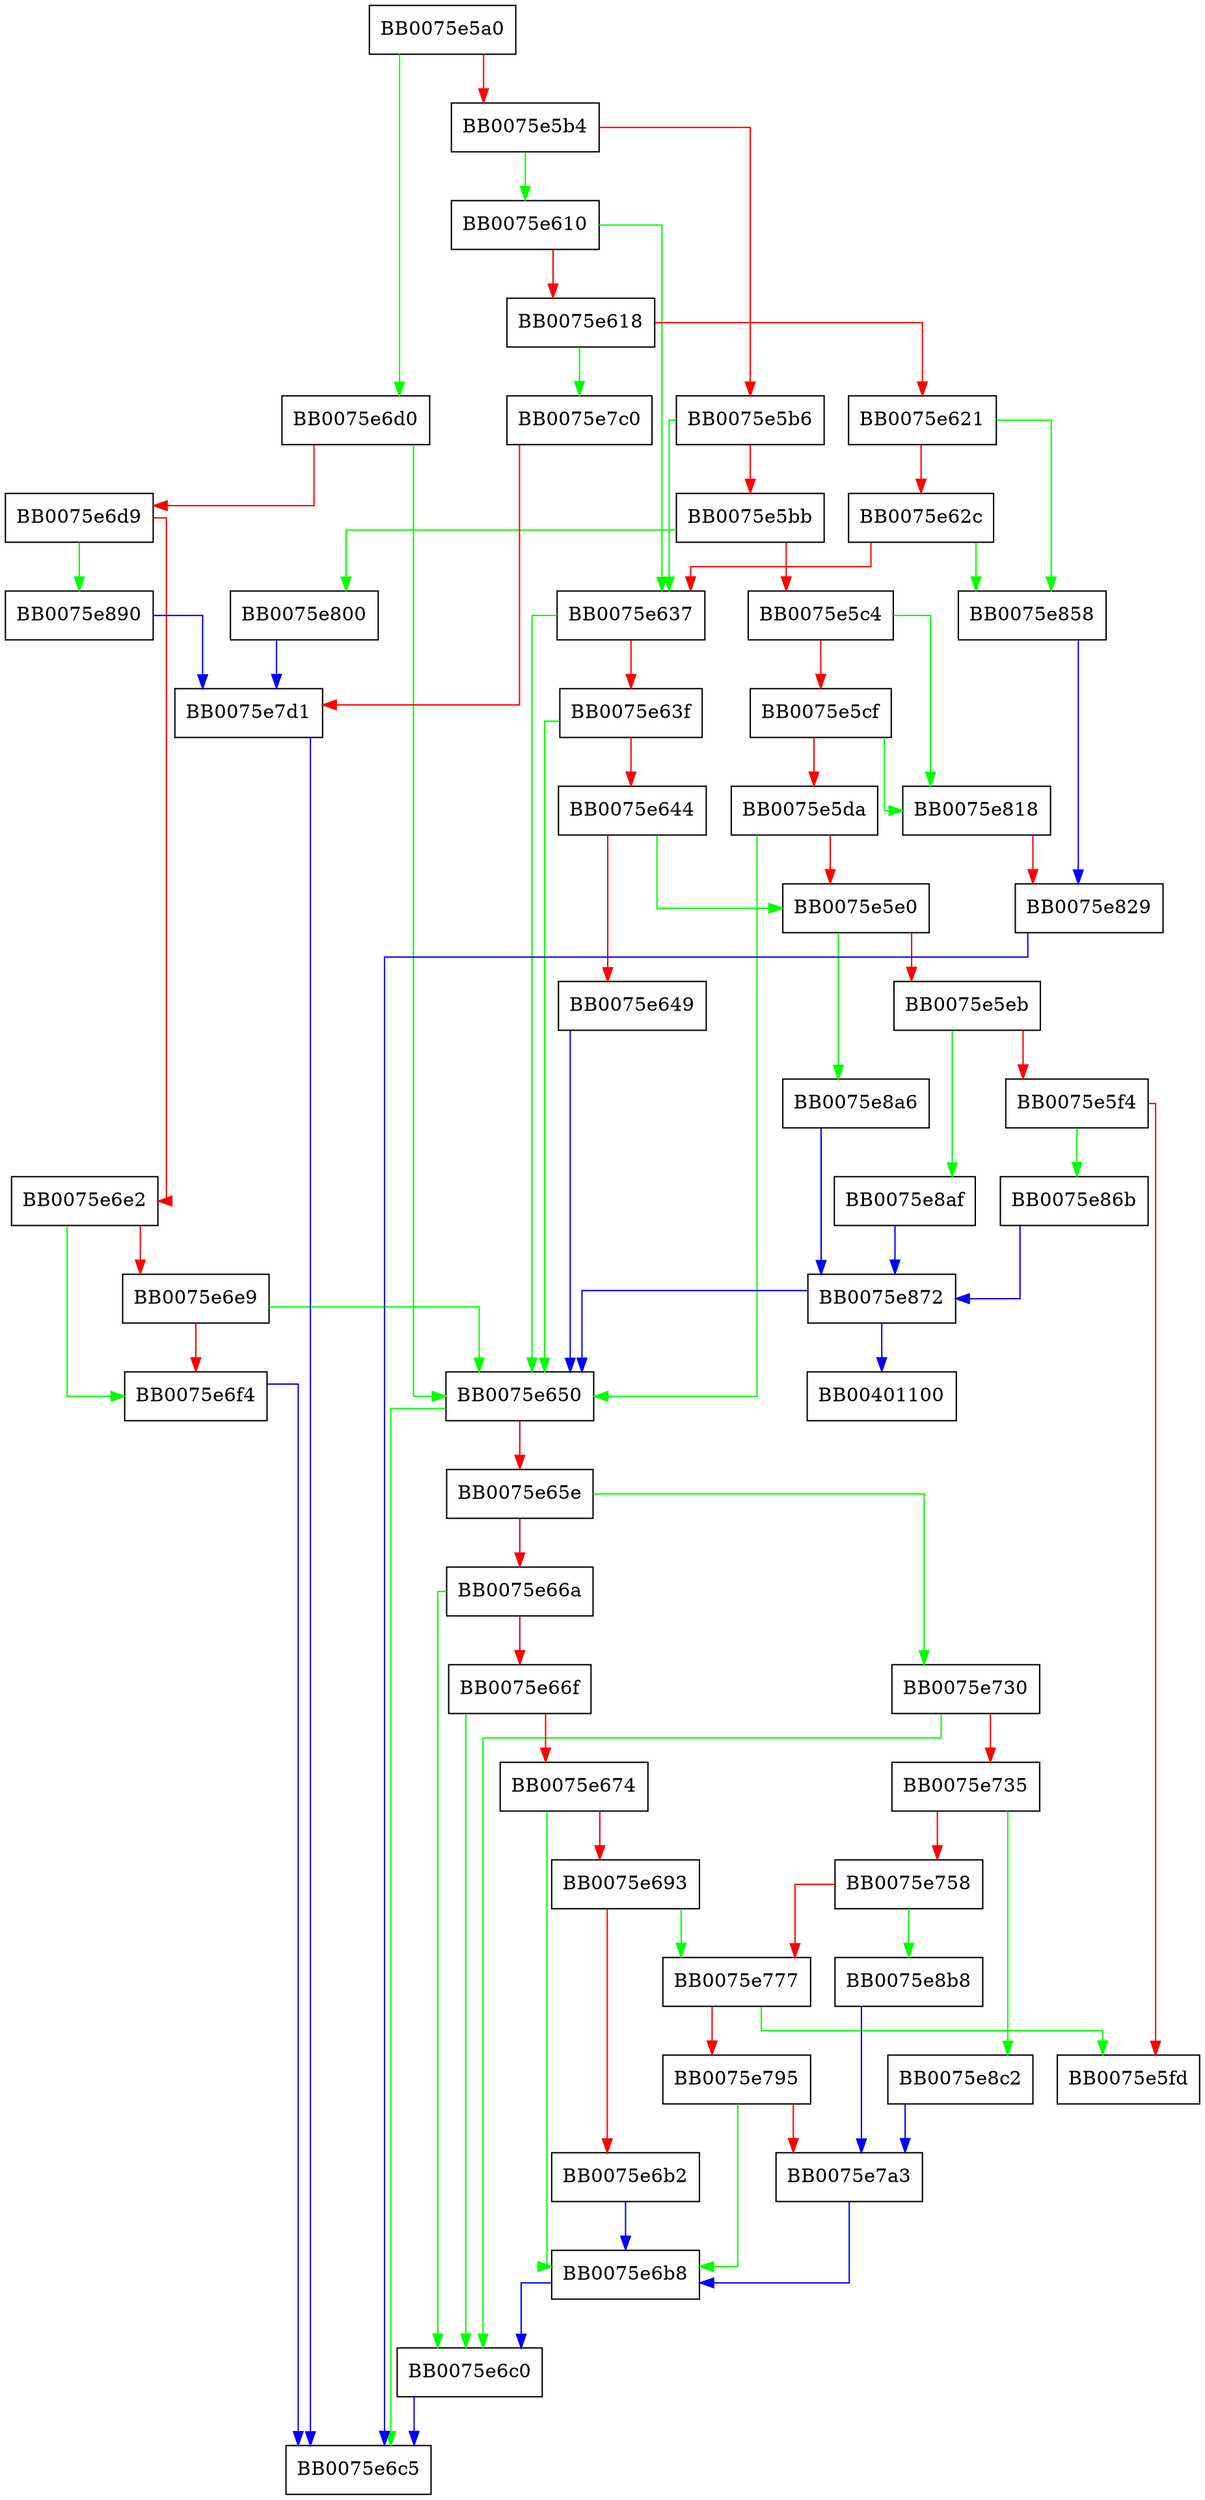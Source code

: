 digraph fix_hkdf_mode {
  node [shape="box"];
  graph [splines=ortho];
  BB0075e5a0 -> BB0075e6d0 [color="green"];
  BB0075e5a0 -> BB0075e5b4 [color="red"];
  BB0075e5b4 -> BB0075e610 [color="green"];
  BB0075e5b4 -> BB0075e5b6 [color="red"];
  BB0075e5b6 -> BB0075e637 [color="green"];
  BB0075e5b6 -> BB0075e5bb [color="red"];
  BB0075e5bb -> BB0075e800 [color="green"];
  BB0075e5bb -> BB0075e5c4 [color="red"];
  BB0075e5c4 -> BB0075e818 [color="green"];
  BB0075e5c4 -> BB0075e5cf [color="red"];
  BB0075e5cf -> BB0075e818 [color="green"];
  BB0075e5cf -> BB0075e5da [color="red"];
  BB0075e5da -> BB0075e650 [color="green"];
  BB0075e5da -> BB0075e5e0 [color="red"];
  BB0075e5e0 -> BB0075e8a6 [color="green"];
  BB0075e5e0 -> BB0075e5eb [color="red"];
  BB0075e5eb -> BB0075e8af [color="green"];
  BB0075e5eb -> BB0075e5f4 [color="red"];
  BB0075e5f4 -> BB0075e86b [color="green"];
  BB0075e5f4 -> BB0075e5fd [color="red"];
  BB0075e610 -> BB0075e637 [color="green"];
  BB0075e610 -> BB0075e618 [color="red"];
  BB0075e618 -> BB0075e7c0 [color="green"];
  BB0075e618 -> BB0075e621 [color="red"];
  BB0075e621 -> BB0075e858 [color="green"];
  BB0075e621 -> BB0075e62c [color="red"];
  BB0075e62c -> BB0075e858 [color="green"];
  BB0075e62c -> BB0075e637 [color="red"];
  BB0075e637 -> BB0075e650 [color="green"];
  BB0075e637 -> BB0075e63f [color="red"];
  BB0075e63f -> BB0075e650 [color="green"];
  BB0075e63f -> BB0075e644 [color="red"];
  BB0075e644 -> BB0075e5e0 [color="green"];
  BB0075e644 -> BB0075e649 [color="red"];
  BB0075e649 -> BB0075e650 [color="blue"];
  BB0075e650 -> BB0075e6c5 [color="green"];
  BB0075e650 -> BB0075e65e [color="red"];
  BB0075e65e -> BB0075e730 [color="green"];
  BB0075e65e -> BB0075e66a [color="red"];
  BB0075e66a -> BB0075e6c0 [color="green"];
  BB0075e66a -> BB0075e66f [color="red"];
  BB0075e66f -> BB0075e6c0 [color="green"];
  BB0075e66f -> BB0075e674 [color="red"];
  BB0075e674 -> BB0075e6b8 [color="green"];
  BB0075e674 -> BB0075e693 [color="red"];
  BB0075e693 -> BB0075e777 [color="green"];
  BB0075e693 -> BB0075e6b2 [color="red"];
  BB0075e6b2 -> BB0075e6b8 [color="blue"];
  BB0075e6b8 -> BB0075e6c0 [color="blue"];
  BB0075e6c0 -> BB0075e6c5 [color="blue"];
  BB0075e6d0 -> BB0075e650 [color="green"];
  BB0075e6d0 -> BB0075e6d9 [color="red"];
  BB0075e6d9 -> BB0075e890 [color="green"];
  BB0075e6d9 -> BB0075e6e2 [color="red"];
  BB0075e6e2 -> BB0075e6f4 [color="green"];
  BB0075e6e2 -> BB0075e6e9 [color="red"];
  BB0075e6e9 -> BB0075e650 [color="green"];
  BB0075e6e9 -> BB0075e6f4 [color="red"];
  BB0075e6f4 -> BB0075e6c5 [color="blue"];
  BB0075e730 -> BB0075e6c0 [color="green"];
  BB0075e730 -> BB0075e735 [color="red"];
  BB0075e735 -> BB0075e8c2 [color="green"];
  BB0075e735 -> BB0075e758 [color="red"];
  BB0075e758 -> BB0075e8b8 [color="green"];
  BB0075e758 -> BB0075e777 [color="red"];
  BB0075e777 -> BB0075e5fd [color="green"];
  BB0075e777 -> BB0075e795 [color="red"];
  BB0075e795 -> BB0075e6b8 [color="green"];
  BB0075e795 -> BB0075e7a3 [color="red"];
  BB0075e7a3 -> BB0075e6b8 [color="blue"];
  BB0075e7c0 -> BB0075e7d1 [color="red"];
  BB0075e7d1 -> BB0075e6c5 [color="blue"];
  BB0075e800 -> BB0075e7d1 [color="blue"];
  BB0075e818 -> BB0075e829 [color="red"];
  BB0075e829 -> BB0075e6c5 [color="blue"];
  BB0075e858 -> BB0075e829 [color="blue"];
  BB0075e86b -> BB0075e872 [color="blue"];
  BB0075e872 -> BB00401100 [color="blue"];
  BB0075e872 -> BB0075e650 [color="blue"];
  BB0075e890 -> BB0075e7d1 [color="blue"];
  BB0075e8a6 -> BB0075e872 [color="blue"];
  BB0075e8af -> BB0075e872 [color="blue"];
  BB0075e8b8 -> BB0075e7a3 [color="blue"];
  BB0075e8c2 -> BB0075e7a3 [color="blue"];
}